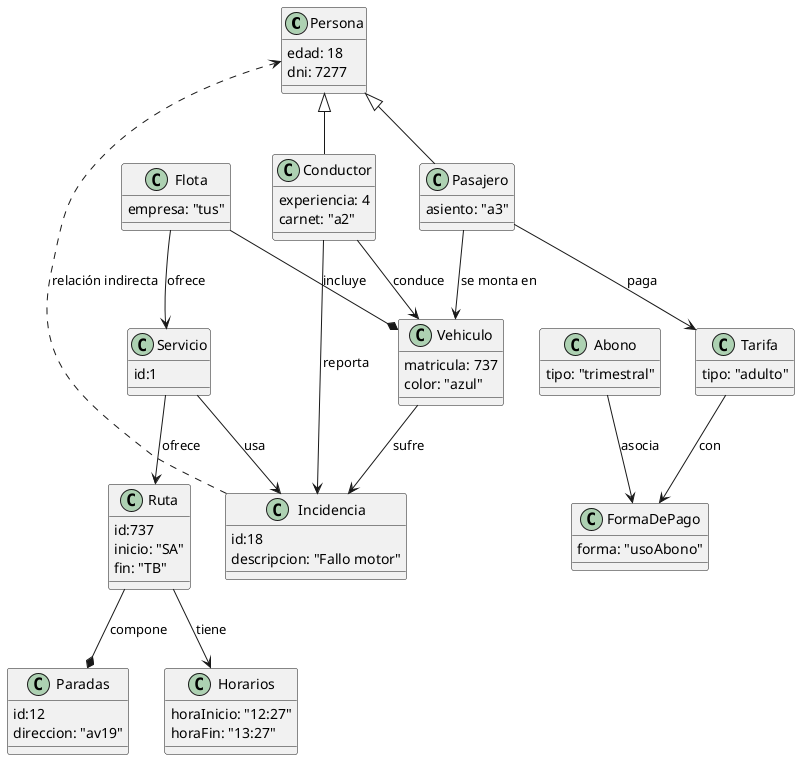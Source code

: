 @startuml
class Persona {
edad: 18
dni: 7277
}

class Pasajero {
asiento: "a3"
}

Persona <|-- Pasajero
Pasajero --> Vehiculo : se monta en
Pasajero --> Tarifa : paga


class Conductor {
experiencia: 4
carnet: "a2"
}
Persona <|-- Conductor
Conductor --> Incidencia : reporta

class Tarifa {
tipo: "adulto"
}
Tarifa --> "FormaDePago" : con

class "FormaDePago" {
forma: "usoAbono"
}

class Abono {
tipo: "trimestral"
}
Abono --> "FormaDePago" : asocia

class Vehiculo {
matricula: 737
color: "azul"
}
Conductor --> Vehiculo : conduce
Vehiculo --> Incidencia : sufre

class Flota {
empresa: "tus"
}
Flota --* Vehiculo : incluye
Flota --> Servicio : ofrece

class Incidencia {
id:18
descripcion: "Fallo motor"
}

class Servicio {
id:1
}
Servicio --> Ruta : ofrece
Servicio --> Incidencia : usa

class Paradas {
id:12
direccion: "av19"
}
Ruta --* Paradas : compone

class Ruta {
id:737
inicio: "SA" 
fin: "TB"
}
Ruta --> Horarios : tiene

class Horarios {
horaInicio: "12:27"
horaFin: "13:27"
}

' Relación indirecta entre Incidencia y Persona a través de Conductor
Incidencia ..> Persona : relación indirecta

@enduml
